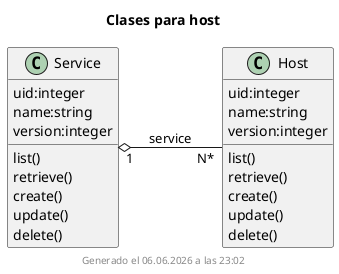 ' AUTOGENERATED
@startuml
left to right direction
title Clases para host
class .Service{
uid:integer
name:string
version:integer
list()
retrieve()
create()
update()
delete()
}
class .Host{
uid:integer
name:string
version:integer
list()
retrieve()
create()
update()
delete()
}
.Service "1"  o--  "N*" .Host: service

footer Generado el %date("dd.MM.yyyy' a las 'HH:mm")
@enduml
